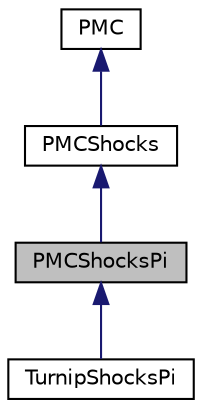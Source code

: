 digraph "PMCShocksPi"
{
 // INTERACTIVE_SVG=YES
  bgcolor="transparent";
  edge [fontname="Helvetica",fontsize="10",labelfontname="Helvetica",labelfontsize="10"];
  node [fontname="Helvetica",fontsize="10",shape=record];
  Node0 [label="PMCShocksPi",height=0.2,width=0.4,color="black", fillcolor="grey75", style="filled", fontcolor="black"];
  Node1 -> Node0 [dir="back",color="midnightblue",fontsize="10",style="solid",fontname="Helvetica"];
  Node1 [label="PMCShocks",height=0.2,width=0.4,color="black",URL="$d6/d1b/classumontreal_1_1ssj_1_1networks_1_1PMCShocks.html",tooltip="This class implements the Permutation Monte Carlo method with shocks to estimate the reliability of a..."];
  Node2 -> Node1 [dir="back",color="midnightblue",fontsize="10",style="solid",fontname="Helvetica"];
  Node2 [label="PMC",height=0.2,width=0.4,color="black",URL="$d4/de0/classumontreal_1_1ssj_1_1networks_1_1PMC.html",tooltip="This class implements the Permutation Monte Carlo method to estimate the reliability of a network..."];
  Node0 -> Node3 [dir="back",color="midnightblue",fontsize="10",style="solid",fontname="Helvetica"];
  Node3 [label="TurnipShocksPi",height=0.2,width=0.4,color="black",URL="$dc/d4e/classumontreal_1_1ssj_1_1networks_1_1TurnipShocksPi.html",tooltip="This class implements the adapted turnip method with shocks to estimate the unreliability of a networ..."];
}
